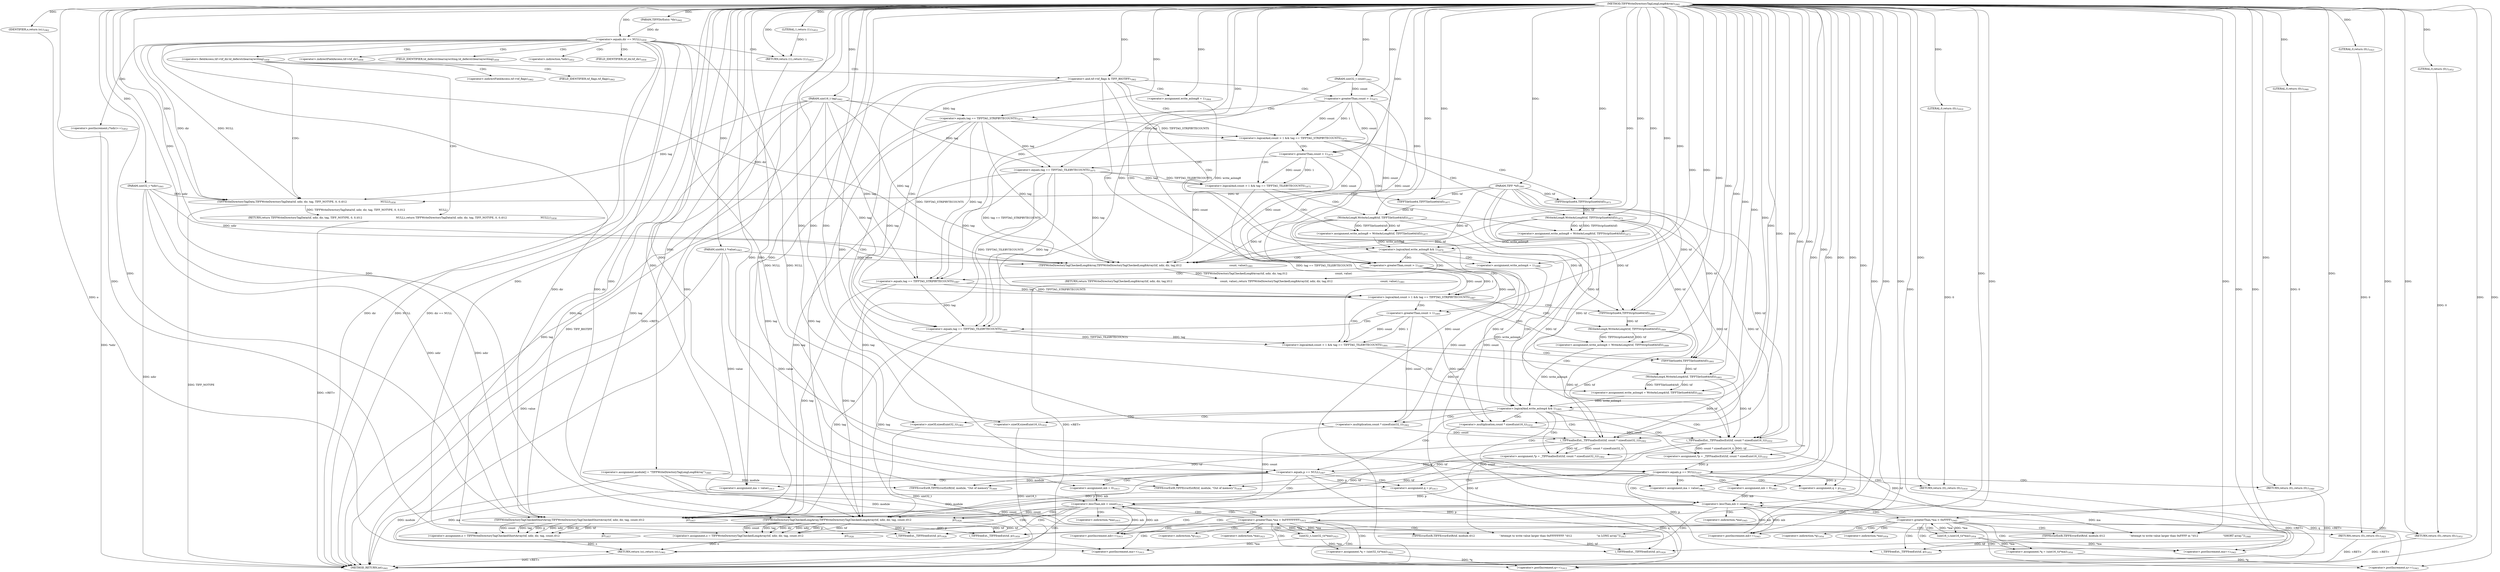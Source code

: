 digraph "TIFFWriteDirectoryTagLongLong8Array" {  
"68867" [label = <(METHOD,TIFFWriteDirectoryTagLongLong8Array)<SUB>1841</SUB>> ]
"69166" [label = <(METHOD_RETURN,int)<SUB>1841</SUB>> ]
"68868" [label = <(PARAM,TIFF *tif)<SUB>1841</SUB>> ]
"68869" [label = <(PARAM,uint32_t *ndir)<SUB>1841</SUB>> ]
"68870" [label = <(PARAM,TIFFDirEntry *dir)<SUB>1842</SUB>> ]
"68871" [label = <(PARAM,uint16_t tag)<SUB>1842</SUB>> ]
"68872" [label = <(PARAM,uint32_t count)<SUB>1843</SUB>> ]
"68873" [label = <(PARAM,uint64_t *value)<SUB>1843</SUB>> ]
"68876" [label = <(&lt;operator&gt;.assignment,module[] = &quot;TIFFWriteDirectoryTagLongLong8Array&quot;)<SUB>1845</SUB>> ]
"68964" [label = <(&lt;operator&gt;.assignment,write_aslong4 = 1)<SUB>1886</SUB>> ]
"69164" [label = <(RETURN,return (o);,return (o);)<SUB>1962</SUB>> ]
"68882" [label = <(&lt;operator&gt;.equals,dir == NULL)<SUB>1850</SUB>> ]
"68909" [label = <(&lt;operator&gt;.and,tif-&gt;tif_flags &amp; TIFF_BIGTIFF)<SUB>1862</SUB>> ]
"68968" [label = <(&lt;operator&gt;.logicalAnd,count &gt; 1 &amp;&amp; tag == TIFFTAG_STRIPBYTECOUNTS)<SUB>1887</SUB>> ]
"69000" [label = <(&lt;operator&gt;.logicalAnd,write_aslong4 &amp;&amp; 1)<SUB>1895</SUB>> ]
"69165" [label = <(IDENTIFIER,o,return (o);)<SUB>1962</SUB>> ]
"68886" [label = <(&lt;operator&gt;.postIncrement,(*ndir)++)<SUB>1852</SUB>> ]
"68889" [label = <(RETURN,return (1);,return (1);)<SUB>1853</SUB>> ]
"68898" [label = <(RETURN,return TIFFWriteDirectoryTagData(tif, ndir, dir, tag, TIFF_NOTYPE, 0, 0,\012                                         NULL);,return TIFFWriteDirectoryTagData(tif, ndir, dir, tag, TIFF_NOTYPE, 0, 0,\012                                         NULL);)<SUB>1858</SUB>> ]
"68916" [label = <(&lt;operator&gt;.assignment,write_aslong8 = 1)<SUB>1864</SUB>> ]
"68976" [label = <(&lt;operator&gt;.assignment,write_aslong4 = WriteAsLong4(tif, TIFFStripSize64(tif)))<SUB>1889</SUB>> ]
"69005" [label = <(&lt;operator&gt;.assignment,*p = _TIFFmallocExt(tif, count * sizeof(uint32_t)))<SUB>1902</SUB>> ]
"69071" [label = <(&lt;operator&gt;.assignment,o = TIFFWriteDirectoryTagCheckedLongArray(tif, ndir, dir, tag, count,\012                                                  p))<SUB>1926</SUB>> ]
"69080" [label = <(_TIFFfreeExt,_TIFFfreeExt(tif, p))<SUB>1928</SUB>> ]
"68890" [label = <(LITERAL,1,return (1);)<SUB>1853</SUB>> ]
"68899" [label = <(TIFFWriteDirectoryTagData,TIFFWriteDirectoryTagData(tif, ndir, dir, tag, TIFF_NOTYPE, 0, 0,\012                                         NULL))<SUB>1858</SUB>> ]
"68920" [label = <(&lt;operator&gt;.logicalAnd,count &gt; 1 &amp;&amp; tag == TIFFTAG_STRIPBYTECOUNTS)<SUB>1871</SUB>> ]
"68952" [label = <(&lt;operator&gt;.logicalAnd,write_aslong8 &amp;&amp; 1)<SUB>1879</SUB>> ]
"68969" [label = <(&lt;operator&gt;.greaterThan,count &gt; 1)<SUB>1887</SUB>> ]
"68972" [label = <(&lt;operator&gt;.equals,tag == TIFFTAG_STRIPBYTECOUNTS)<SUB>1887</SUB>> ]
"69017" [label = <(&lt;operator&gt;.equals,p == NULL)<SUB>1907</SUB>> ]
"69039" [label = <(&lt;operator&gt;.lessThan,mb &lt; count)<SUB>1913</SUB>> ]
"69086" [label = <(&lt;operator&gt;.assignment,*p = _TIFFmallocExt(tif, count * sizeof(uint16_t)))<SUB>1932</SUB>> ]
"69152" [label = <(&lt;operator&gt;.assignment,o = TIFFWriteDirectoryTagCheckedShortArray(tif, ndir, dir, tag, count,\012                                                   p))<SUB>1957</SUB>> ]
"69161" [label = <(_TIFFfreeExt,_TIFFfreeExt(tif, p))<SUB>1959</SUB>> ]
"68928" [label = <(&lt;operator&gt;.assignment,write_aslong8 = WriteAsLong8(tif, TIFFStripSize64(tif)))<SUB>1873</SUB>> ]
"68956" [label = <(RETURN,return TIFFWriteDirectoryTagCheckedLong8Array(tif, ndir, dir, tag,\012                                                          count, value);,return TIFFWriteDirectoryTagCheckedLong8Array(tif, ndir, dir, tag,\012                                                          count, value);)<SUB>1881</SUB>> ]
"68978" [label = <(WriteAsLong4,WriteAsLong4(tif, TIFFStripSize64(tif)))<SUB>1889</SUB>> ]
"68985" [label = <(&lt;operator&gt;.logicalAnd,count &gt; 1 &amp;&amp; tag == TIFFTAG_TILEBYTECOUNTS)<SUB>1891</SUB>> ]
"69007" [label = <(_TIFFmallocExt,_TIFFmallocExt(tif, count * sizeof(uint32_t)))<SUB>1902</SUB>> ]
"69021" [label = <(TIFFErrorExtR,TIFFErrorExtR(tif, module, &quot;Out of memory&quot;))<SUB>1909</SUB>> ]
"69025" [label = <(RETURN,return (0);,return (0);)<SUB>1910</SUB>> ]
"69043" [label = <(&lt;operator&gt;.postIncrement,ma++)<SUB>1913</SUB>> ]
"69045" [label = <(&lt;operator&gt;.postIncrement,mb++)<SUB>1913</SUB>> ]
"69047" [label = <(&lt;operator&gt;.postIncrement,q++)<SUB>1913</SUB>> ]
"69065" [label = <(&lt;operator&gt;.assignment,*q = (uint32_t)(*ma))<SUB>1923</SUB>> ]
"69073" [label = <(TIFFWriteDirectoryTagCheckedLongArray,TIFFWriteDirectoryTagCheckedLongArray(tif, ndir, dir, tag, count,\012                                                  p))<SUB>1926</SUB>> ]
"69098" [label = <(&lt;operator&gt;.equals,p == NULL)<SUB>1937</SUB>> ]
"69120" [label = <(&lt;operator&gt;.lessThan,mb &lt; count)<SUB>1943</SUB>> ]
"68921" [label = <(&lt;operator&gt;.greaterThan,count &gt; 1)<SUB>1871</SUB>> ]
"68924" [label = <(&lt;operator&gt;.equals,tag == TIFFTAG_STRIPBYTECOUNTS)<SUB>1871</SUB>> ]
"68957" [label = <(TIFFWriteDirectoryTagCheckedLong8Array,TIFFWriteDirectoryTagCheckedLong8Array(tif, ndir, dir, tag,\012                                                          count, value))<SUB>1881</SUB>> ]
"68980" [label = <(TIFFStripSize64,TIFFStripSize64(tif))<SUB>1889</SUB>> ]
"68993" [label = <(&lt;operator&gt;.assignment,write_aslong4 = WriteAsLong4(tif, TIFFTileSize64(tif)))<SUB>1893</SUB>> ]
"69009" [label = <(&lt;operator&gt;.multiplication,count * sizeof(uint32_t))<SUB>1902</SUB>> ]
"69026" [label = <(LITERAL,0,return (0);)<SUB>1910</SUB>> ]
"69030" [label = <(&lt;operator&gt;.assignment,q = p)<SUB>1913</SUB>> ]
"69033" [label = <(&lt;operator&gt;.assignment,ma = value)<SUB>1913</SUB>> ]
"69036" [label = <(&lt;operator&gt;.assignment,mb = 0)<SUB>1913</SUB>> ]
"69051" [label = <(&lt;operator&gt;.greaterThan,*ma &gt; 0xFFFFFFFF)<SUB>1915</SUB>> ]
"69088" [label = <(_TIFFmallocExt,_TIFFmallocExt(tif, count * sizeof(uint16_t)))<SUB>1932</SUB>> ]
"69102" [label = <(TIFFErrorExtR,TIFFErrorExtR(tif, module, &quot;Out of memory&quot;))<SUB>1939</SUB>> ]
"69106" [label = <(RETURN,return (0);,return (0);)<SUB>1940</SUB>> ]
"69124" [label = <(&lt;operator&gt;.postIncrement,ma++)<SUB>1943</SUB>> ]
"69126" [label = <(&lt;operator&gt;.postIncrement,mb++)<SUB>1943</SUB>> ]
"69128" [label = <(&lt;operator&gt;.postIncrement,q++)<SUB>1943</SUB>> ]
"69146" [label = <(&lt;operator&gt;.assignment,*q = (uint16_t)(*ma))<SUB>1954</SUB>> ]
"69154" [label = <(TIFFWriteDirectoryTagCheckedShortArray,TIFFWriteDirectoryTagCheckedShortArray(tif, ndir, dir, tag, count,\012                                                   p))<SUB>1957</SUB>> ]
"68930" [label = <(WriteAsLong8,WriteAsLong8(tif, TIFFStripSize64(tif)))<SUB>1873</SUB>> ]
"68937" [label = <(&lt;operator&gt;.logicalAnd,count &gt; 1 &amp;&amp; tag == TIFFTAG_TILEBYTECOUNTS)<SUB>1875</SUB>> ]
"68986" [label = <(&lt;operator&gt;.greaterThan,count &gt; 1)<SUB>1891</SUB>> ]
"68989" [label = <(&lt;operator&gt;.equals,tag == TIFFTAG_TILEBYTECOUNTS)<SUB>1891</SUB>> ]
"69011" [label = <(&lt;operator&gt;.sizeOf,sizeof(uint32_t))<SUB>1902</SUB>> ]
"69056" [label = <(TIFFErrorExtR,TIFFErrorExtR(tif, module,\012                              &quot;Attempt to write value larger than 0xFFFFFFFF &quot;\012                              &quot;in LONG array.&quot;))<SUB>1917</SUB>> ]
"69060" [label = <(_TIFFfreeExt,_TIFFfreeExt(tif, p))<SUB>1920</SUB>> ]
"69063" [label = <(RETURN,return (0);,return (0);)<SUB>1921</SUB>> ]
"69068" [label = <(uint32_t,(uint32_t)(*ma))<SUB>1923</SUB>> ]
"69090" [label = <(&lt;operator&gt;.multiplication,count * sizeof(uint16_t))<SUB>1932</SUB>> ]
"69107" [label = <(LITERAL,0,return (0);)<SUB>1940</SUB>> ]
"69111" [label = <(&lt;operator&gt;.assignment,q = p)<SUB>1943</SUB>> ]
"69114" [label = <(&lt;operator&gt;.assignment,ma = value)<SUB>1943</SUB>> ]
"69117" [label = <(&lt;operator&gt;.assignment,mb = 0)<SUB>1943</SUB>> ]
"69132" [label = <(&lt;operator&gt;.greaterThan,*ma &gt; 0xFFFF)<SUB>1945</SUB>> ]
"68932" [label = <(TIFFStripSize64,TIFFStripSize64(tif))<SUB>1873</SUB>> ]
"68945" [label = <(&lt;operator&gt;.assignment,write_aslong8 = WriteAsLong8(tif, TIFFTileSize64(tif)))<SUB>1877</SUB>> ]
"68995" [label = <(WriteAsLong4,WriteAsLong4(tif, TIFFTileSize64(tif)))<SUB>1893</SUB>> ]
"69064" [label = <(LITERAL,0,return (0);)<SUB>1921</SUB>> ]
"69092" [label = <(&lt;operator&gt;.sizeOf,sizeof(uint16_t))<SUB>1932</SUB>> ]
"69137" [label = <(TIFFErrorExtR,TIFFErrorExtR(tif, module,\012                              &quot;Attempt to write value larger than 0xFFFF in &quot;\012                              &quot;SHORT array.&quot;))<SUB>1948</SUB>> ]
"69141" [label = <(_TIFFfreeExt,_TIFFfreeExt(tif, p))<SUB>1951</SUB>> ]
"69144" [label = <(RETURN,return (0);,return (0);)<SUB>1952</SUB>> ]
"69149" [label = <(uint16_t,(uint16_t)(*ma))<SUB>1954</SUB>> ]
"68938" [label = <(&lt;operator&gt;.greaterThan,count &gt; 1)<SUB>1875</SUB>> ]
"68941" [label = <(&lt;operator&gt;.equals,tag == TIFFTAG_TILEBYTECOUNTS)<SUB>1875</SUB>> ]
"68997" [label = <(TIFFTileSize64,TIFFTileSize64(tif))<SUB>1893</SUB>> ]
"69145" [label = <(LITERAL,0,return (0);)<SUB>1952</SUB>> ]
"68947" [label = <(WriteAsLong8,WriteAsLong8(tif, TIFFTileSize64(tif)))<SUB>1877</SUB>> ]
"68949" [label = <(TIFFTileSize64,TIFFTileSize64(tif))<SUB>1877</SUB>> ]
"68892" [label = <(&lt;operator&gt;.fieldAccess,tif-&gt;tif_dir.td_deferstrilearraywriting)<SUB>1856</SUB>> ]
"68893" [label = <(&lt;operator&gt;.indirectFieldAccess,tif-&gt;tif_dir)<SUB>1856</SUB>> ]
"68896" [label = <(FIELD_IDENTIFIER,td_deferstrilearraywriting,td_deferstrilearraywriting)<SUB>1856</SUB>> ]
"68910" [label = <(&lt;operator&gt;.indirectFieldAccess,tif-&gt;tif_flags)<SUB>1862</SUB>> ]
"68887" [label = <(&lt;operator&gt;.indirection,*ndir)<SUB>1852</SUB>> ]
"68895" [label = <(FIELD_IDENTIFIER,tif_dir,tif_dir)<SUB>1856</SUB>> ]
"68912" [label = <(FIELD_IDENTIFIER,tif_flags,tif_flags)<SUB>1862</SUB>> ]
"69066" [label = <(&lt;operator&gt;.indirection,*q)<SUB>1923</SUB>> ]
"69052" [label = <(&lt;operator&gt;.indirection,*ma)<SUB>1915</SUB>> ]
"69069" [label = <(&lt;operator&gt;.indirection,*ma)<SUB>1923</SUB>> ]
"69147" [label = <(&lt;operator&gt;.indirection,*q)<SUB>1954</SUB>> ]
"69133" [label = <(&lt;operator&gt;.indirection,*ma)<SUB>1945</SUB>> ]
"69150" [label = <(&lt;operator&gt;.indirection,*ma)<SUB>1954</SUB>> ]
  "68956" -> "69166"  [ label = "DDG: &lt;RET&gt;"] 
  "69063" -> "69166"  [ label = "DDG: &lt;RET&gt;"] 
  "69164" -> "69166"  [ label = "DDG: &lt;RET&gt;"] 
  "69106" -> "69166"  [ label = "DDG: &lt;RET&gt;"] 
  "68898" -> "69166"  [ label = "DDG: &lt;RET&gt;"] 
  "68889" -> "69166"  [ label = "DDG: &lt;RET&gt;"] 
  "69144" -> "69166"  [ label = "DDG: &lt;RET&gt;"] 
  "69025" -> "69166"  [ label = "DDG: &lt;RET&gt;"] 
  "68868" -> "69166"  [ label = "DDG: tif"] 
  "68869" -> "69166"  [ label = "DDG: ndir"] 
  "68871" -> "69166"  [ label = "DDG: tag"] 
  "68872" -> "69166"  [ label = "DDG: count"] 
  "68873" -> "69166"  [ label = "DDG: value"] 
  "68876" -> "69166"  [ label = "DDG: module"] 
  "68882" -> "69166"  [ label = "DDG: dir"] 
  "68882" -> "69166"  [ label = "DDG: NULL"] 
  "68882" -> "69166"  [ label = "DDG: dir == NULL"] 
  "68886" -> "69166"  [ label = "DDG: *ndir"] 
  "68899" -> "69166"  [ label = "DDG: TIFF_NOTYPE"] 
  "69011" -> "69166"  [ label = "DDG: uint32_t"] 
  "68909" -> "69166"  [ label = "DDG: TIFF_BIGTIFF"] 
  "69092" -> "69166"  [ label = "DDG: uint16_t"] 
  "68867" -> "68868"  [ label = "DDG: "] 
  "68867" -> "68869"  [ label = "DDG: "] 
  "68867" -> "68870"  [ label = "DDG: "] 
  "68867" -> "68871"  [ label = "DDG: "] 
  "68867" -> "68872"  [ label = "DDG: "] 
  "68867" -> "68873"  [ label = "DDG: "] 
  "68867" -> "68876"  [ label = "DDG: "] 
  "68867" -> "68964"  [ label = "DDG: "] 
  "69165" -> "69164"  [ label = "DDG: o"] 
  "69071" -> "69164"  [ label = "DDG: o"] 
  "69152" -> "69164"  [ label = "DDG: o"] 
  "68867" -> "69165"  [ label = "DDG: "] 
  "68870" -> "68882"  [ label = "DDG: dir"] 
  "68867" -> "68882"  [ label = "DDG: "] 
  "68890" -> "68889"  [ label = "DDG: 1"] 
  "68867" -> "68889"  [ label = "DDG: "] 
  "68899" -> "68898"  [ label = "DDG: TIFFWriteDirectoryTagData(tif, ndir, dir, tag, TIFF_NOTYPE, 0, 0,\012                                         NULL)"] 
  "68867" -> "68909"  [ label = "DDG: "] 
  "68867" -> "68916"  [ label = "DDG: "] 
  "68969" -> "68968"  [ label = "DDG: count"] 
  "68969" -> "68968"  [ label = "DDG: 1"] 
  "68920" -> "68968"  [ label = "DDG: tag == TIFFTAG_STRIPBYTECOUNTS"] 
  "68972" -> "68968"  [ label = "DDG: tag"] 
  "68972" -> "68968"  [ label = "DDG: TIFFTAG_STRIPBYTECOUNTS"] 
  "68978" -> "68976"  [ label = "DDG: tif"] 
  "68978" -> "68976"  [ label = "DDG: TIFFStripSize64(tif)"] 
  "68964" -> "69000"  [ label = "DDG: write_aslong4"] 
  "68993" -> "69000"  [ label = "DDG: write_aslong4"] 
  "68976" -> "69000"  [ label = "DDG: write_aslong4"] 
  "68867" -> "69000"  [ label = "DDG: "] 
  "69007" -> "69005"  [ label = "DDG: tif"] 
  "69007" -> "69005"  [ label = "DDG: count * sizeof(uint32_t)"] 
  "69073" -> "69071"  [ label = "DDG: tif"] 
  "69073" -> "69071"  [ label = "DDG: count"] 
  "69073" -> "69071"  [ label = "DDG: tag"] 
  "69073" -> "69071"  [ label = "DDG: dir"] 
  "69073" -> "69071"  [ label = "DDG: ndir"] 
  "69073" -> "69071"  [ label = "DDG: p"] 
  "68867" -> "68890"  [ label = "DDG: "] 
  "68921" -> "68969"  [ label = "DDG: count"] 
  "68938" -> "68969"  [ label = "DDG: count"] 
  "68872" -> "68969"  [ label = "DDG: count"] 
  "68867" -> "68969"  [ label = "DDG: "] 
  "68924" -> "68972"  [ label = "DDG: tag"] 
  "68941" -> "68972"  [ label = "DDG: tag"] 
  "68871" -> "68972"  [ label = "DDG: tag"] 
  "68867" -> "68972"  [ label = "DDG: "] 
  "68924" -> "68972"  [ label = "DDG: TIFFTAG_STRIPBYTECOUNTS"] 
  "68867" -> "68976"  [ label = "DDG: "] 
  "68867" -> "69005"  [ label = "DDG: "] 
  "68867" -> "69071"  [ label = "DDG: "] 
  "69073" -> "69080"  [ label = "DDG: tif"] 
  "68867" -> "69080"  [ label = "DDG: "] 
  "69073" -> "69080"  [ label = "DDG: p"] 
  "69088" -> "69086"  [ label = "DDG: tif"] 
  "69088" -> "69086"  [ label = "DDG: count * sizeof(uint16_t)"] 
  "69154" -> "69152"  [ label = "DDG: ndir"] 
  "69154" -> "69152"  [ label = "DDG: dir"] 
  "69154" -> "69152"  [ label = "DDG: tif"] 
  "69154" -> "69152"  [ label = "DDG: count"] 
  "69154" -> "69152"  [ label = "DDG: tag"] 
  "69154" -> "69152"  [ label = "DDG: p"] 
  "68868" -> "68899"  [ label = "DDG: tif"] 
  "68867" -> "68899"  [ label = "DDG: "] 
  "68869" -> "68899"  [ label = "DDG: ndir"] 
  "68882" -> "68899"  [ label = "DDG: dir"] 
  "68871" -> "68899"  [ label = "DDG: tag"] 
  "68882" -> "68899"  [ label = "DDG: NULL"] 
  "68921" -> "68920"  [ label = "DDG: count"] 
  "68921" -> "68920"  [ label = "DDG: 1"] 
  "68924" -> "68920"  [ label = "DDG: tag"] 
  "68924" -> "68920"  [ label = "DDG: TIFFTAG_STRIPBYTECOUNTS"] 
  "68930" -> "68928"  [ label = "DDG: tif"] 
  "68930" -> "68928"  [ label = "DDG: TIFFStripSize64(tif)"] 
  "68916" -> "68952"  [ label = "DDG: write_aslong8"] 
  "68945" -> "68952"  [ label = "DDG: write_aslong8"] 
  "68928" -> "68952"  [ label = "DDG: write_aslong8"] 
  "68867" -> "68952"  [ label = "DDG: "] 
  "68957" -> "68956"  [ label = "DDG: TIFFWriteDirectoryTagCheckedLong8Array(tif, ndir, dir, tag,\012                                                          count, value)"] 
  "68980" -> "68978"  [ label = "DDG: tif"] 
  "68867" -> "68978"  [ label = "DDG: "] 
  "68947" -> "69007"  [ label = "DDG: tif"] 
  "68930" -> "69007"  [ label = "DDG: tif"] 
  "68995" -> "69007"  [ label = "DDG: tif"] 
  "68978" -> "69007"  [ label = "DDG: tif"] 
  "68868" -> "69007"  [ label = "DDG: tif"] 
  "68867" -> "69007"  [ label = "DDG: "] 
  "69009" -> "69007"  [ label = "DDG: count"] 
  "69005" -> "69017"  [ label = "DDG: p"] 
  "68867" -> "69017"  [ label = "DDG: "] 
  "68882" -> "69017"  [ label = "DDG: NULL"] 
  "69026" -> "69025"  [ label = "DDG: 0"] 
  "68867" -> "69025"  [ label = "DDG: "] 
  "69036" -> "69039"  [ label = "DDG: mb"] 
  "69045" -> "69039"  [ label = "DDG: mb"] 
  "68867" -> "69039"  [ label = "DDG: "] 
  "69009" -> "69039"  [ label = "DDG: count"] 
  "69068" -> "69065"  [ label = "DDG: *ma"] 
  "69007" -> "69073"  [ label = "DDG: tif"] 
  "68867" -> "69073"  [ label = "DDG: "] 
  "68869" -> "69073"  [ label = "DDG: ndir"] 
  "68882" -> "69073"  [ label = "DDG: dir"] 
  "68924" -> "69073"  [ label = "DDG: tag"] 
  "68941" -> "69073"  [ label = "DDG: tag"] 
  "68972" -> "69073"  [ label = "DDG: tag"] 
  "68989" -> "69073"  [ label = "DDG: tag"] 
  "68871" -> "69073"  [ label = "DDG: tag"] 
  "69039" -> "69073"  [ label = "DDG: count"] 
  "69017" -> "69073"  [ label = "DDG: p"] 
  "68867" -> "69086"  [ label = "DDG: "] 
  "68867" -> "69152"  [ label = "DDG: "] 
  "69154" -> "69161"  [ label = "DDG: tif"] 
  "68867" -> "69161"  [ label = "DDG: "] 
  "69154" -> "69161"  [ label = "DDG: p"] 
  "68872" -> "68921"  [ label = "DDG: count"] 
  "68867" -> "68921"  [ label = "DDG: "] 
  "68871" -> "68924"  [ label = "DDG: tag"] 
  "68867" -> "68924"  [ label = "DDG: "] 
  "68867" -> "68928"  [ label = "DDG: "] 
  "68947" -> "68980"  [ label = "DDG: tif"] 
  "68930" -> "68980"  [ label = "DDG: tif"] 
  "68868" -> "68980"  [ label = "DDG: tif"] 
  "68867" -> "68980"  [ label = "DDG: "] 
  "68986" -> "68985"  [ label = "DDG: count"] 
  "68986" -> "68985"  [ label = "DDG: 1"] 
  "68937" -> "68985"  [ label = "DDG: tag == TIFFTAG_TILEBYTECOUNTS"] 
  "68989" -> "68985"  [ label = "DDG: tag"] 
  "68989" -> "68985"  [ label = "DDG: TIFFTAG_TILEBYTECOUNTS"] 
  "68995" -> "68993"  [ label = "DDG: tif"] 
  "68995" -> "68993"  [ label = "DDG: TIFFTileSize64(tif)"] 
  "68969" -> "69009"  [ label = "DDG: count"] 
  "68986" -> "69009"  [ label = "DDG: count"] 
  "68867" -> "69009"  [ label = "DDG: "] 
  "69007" -> "69021"  [ label = "DDG: tif"] 
  "68867" -> "69021"  [ label = "DDG: "] 
  "68876" -> "69021"  [ label = "DDG: module"] 
  "68867" -> "69026"  [ label = "DDG: "] 
  "69017" -> "69030"  [ label = "DDG: p"] 
  "68867" -> "69030"  [ label = "DDG: "] 
  "68873" -> "69033"  [ label = "DDG: value"] 
  "68867" -> "69033"  [ label = "DDG: "] 
  "68867" -> "69036"  [ label = "DDG: "] 
  "69033" -> "69043"  [ label = "DDG: ma"] 
  "69068" -> "69043"  [ label = "DDG: *ma"] 
  "68867" -> "69043"  [ label = "DDG: "] 
  "69039" -> "69045"  [ label = "DDG: mb"] 
  "68867" -> "69045"  [ label = "DDG: "] 
  "69030" -> "69047"  [ label = "DDG: q"] 
  "69065" -> "69047"  [ label = "DDG: *q"] 
  "68867" -> "69047"  [ label = "DDG: "] 
  "68947" -> "69088"  [ label = "DDG: tif"] 
  "68930" -> "69088"  [ label = "DDG: tif"] 
  "68995" -> "69088"  [ label = "DDG: tif"] 
  "68978" -> "69088"  [ label = "DDG: tif"] 
  "68868" -> "69088"  [ label = "DDG: tif"] 
  "68867" -> "69088"  [ label = "DDG: "] 
  "69090" -> "69088"  [ label = "DDG: count"] 
  "69086" -> "69098"  [ label = "DDG: p"] 
  "68867" -> "69098"  [ label = "DDG: "] 
  "68882" -> "69098"  [ label = "DDG: NULL"] 
  "69107" -> "69106"  [ label = "DDG: 0"] 
  "68867" -> "69106"  [ label = "DDG: "] 
  "69117" -> "69120"  [ label = "DDG: mb"] 
  "69126" -> "69120"  [ label = "DDG: mb"] 
  "68867" -> "69120"  [ label = "DDG: "] 
  "69090" -> "69120"  [ label = "DDG: count"] 
  "69149" -> "69146"  [ label = "DDG: *ma"] 
  "69088" -> "69154"  [ label = "DDG: tif"] 
  "68867" -> "69154"  [ label = "DDG: "] 
  "68869" -> "69154"  [ label = "DDG: ndir"] 
  "68882" -> "69154"  [ label = "DDG: dir"] 
  "68924" -> "69154"  [ label = "DDG: tag"] 
  "68941" -> "69154"  [ label = "DDG: tag"] 
  "68972" -> "69154"  [ label = "DDG: tag"] 
  "68989" -> "69154"  [ label = "DDG: tag"] 
  "68871" -> "69154"  [ label = "DDG: tag"] 
  "69120" -> "69154"  [ label = "DDG: count"] 
  "69098" -> "69154"  [ label = "DDG: p"] 
  "68932" -> "68930"  [ label = "DDG: tif"] 
  "68867" -> "68930"  [ label = "DDG: "] 
  "68947" -> "68957"  [ label = "DDG: tif"] 
  "68930" -> "68957"  [ label = "DDG: tif"] 
  "68868" -> "68957"  [ label = "DDG: tif"] 
  "68867" -> "68957"  [ label = "DDG: "] 
  "68869" -> "68957"  [ label = "DDG: ndir"] 
  "68882" -> "68957"  [ label = "DDG: dir"] 
  "68924" -> "68957"  [ label = "DDG: tag"] 
  "68941" -> "68957"  [ label = "DDG: tag"] 
  "68871" -> "68957"  [ label = "DDG: tag"] 
  "68921" -> "68957"  [ label = "DDG: count"] 
  "68938" -> "68957"  [ label = "DDG: count"] 
  "68873" -> "68957"  [ label = "DDG: value"] 
  "68969" -> "68986"  [ label = "DDG: count"] 
  "68867" -> "68986"  [ label = "DDG: "] 
  "68924" -> "68989"  [ label = "DDG: tag"] 
  "68941" -> "68989"  [ label = "DDG: tag"] 
  "68972" -> "68989"  [ label = "DDG: tag"] 
  "68871" -> "68989"  [ label = "DDG: tag"] 
  "68867" -> "68989"  [ label = "DDG: "] 
  "68941" -> "68989"  [ label = "DDG: TIFFTAG_TILEBYTECOUNTS"] 
  "68867" -> "68993"  [ label = "DDG: "] 
  "68867" -> "69011"  [ label = "DDG: "] 
  "69068" -> "69051"  [ label = "DDG: *ma"] 
  "68867" -> "69051"  [ label = "DDG: "] 
  "69064" -> "69063"  [ label = "DDG: 0"] 
  "68867" -> "69063"  [ label = "DDG: "] 
  "69051" -> "69068"  [ label = "DDG: *ma"] 
  "68969" -> "69090"  [ label = "DDG: count"] 
  "68986" -> "69090"  [ label = "DDG: count"] 
  "68867" -> "69090"  [ label = "DDG: "] 
  "69088" -> "69102"  [ label = "DDG: tif"] 
  "68867" -> "69102"  [ label = "DDG: "] 
  "68876" -> "69102"  [ label = "DDG: module"] 
  "68867" -> "69107"  [ label = "DDG: "] 
  "69098" -> "69111"  [ label = "DDG: p"] 
  "68867" -> "69111"  [ label = "DDG: "] 
  "68873" -> "69114"  [ label = "DDG: value"] 
  "68867" -> "69114"  [ label = "DDG: "] 
  "68867" -> "69117"  [ label = "DDG: "] 
  "69114" -> "69124"  [ label = "DDG: ma"] 
  "69149" -> "69124"  [ label = "DDG: *ma"] 
  "68867" -> "69124"  [ label = "DDG: "] 
  "69120" -> "69126"  [ label = "DDG: mb"] 
  "68867" -> "69126"  [ label = "DDG: "] 
  "69111" -> "69128"  [ label = "DDG: q"] 
  "69146" -> "69128"  [ label = "DDG: *q"] 
  "68867" -> "69128"  [ label = "DDG: "] 
  "68868" -> "68932"  [ label = "DDG: tif"] 
  "68867" -> "68932"  [ label = "DDG: "] 
  "68938" -> "68937"  [ label = "DDG: count"] 
  "68938" -> "68937"  [ label = "DDG: 1"] 
  "68941" -> "68937"  [ label = "DDG: tag"] 
  "68941" -> "68937"  [ label = "DDG: TIFFTAG_TILEBYTECOUNTS"] 
  "68947" -> "68945"  [ label = "DDG: tif"] 
  "68947" -> "68945"  [ label = "DDG: TIFFTileSize64(tif)"] 
  "68997" -> "68995"  [ label = "DDG: tif"] 
  "68867" -> "68995"  [ label = "DDG: "] 
  "69007" -> "69056"  [ label = "DDG: tif"] 
  "68867" -> "69056"  [ label = "DDG: "] 
  "68876" -> "69056"  [ label = "DDG: module"] 
  "69056" -> "69060"  [ label = "DDG: tif"] 
  "68867" -> "69060"  [ label = "DDG: "] 
  "69017" -> "69060"  [ label = "DDG: p"] 
  "68867" -> "69064"  [ label = "DDG: "] 
  "68867" -> "69092"  [ label = "DDG: "] 
  "69149" -> "69132"  [ label = "DDG: *ma"] 
  "68867" -> "69132"  [ label = "DDG: "] 
  "69145" -> "69144"  [ label = "DDG: 0"] 
  "68867" -> "69144"  [ label = "DDG: "] 
  "69132" -> "69149"  [ label = "DDG: *ma"] 
  "68921" -> "68938"  [ label = "DDG: count"] 
  "68867" -> "68938"  [ label = "DDG: "] 
  "68924" -> "68941"  [ label = "DDG: tag"] 
  "68871" -> "68941"  [ label = "DDG: tag"] 
  "68867" -> "68941"  [ label = "DDG: "] 
  "68867" -> "68945"  [ label = "DDG: "] 
  "68947" -> "68997"  [ label = "DDG: tif"] 
  "68930" -> "68997"  [ label = "DDG: tif"] 
  "68868" -> "68997"  [ label = "DDG: tif"] 
  "68867" -> "68997"  [ label = "DDG: "] 
  "69088" -> "69137"  [ label = "DDG: tif"] 
  "68867" -> "69137"  [ label = "DDG: "] 
  "68876" -> "69137"  [ label = "DDG: module"] 
  "69137" -> "69141"  [ label = "DDG: tif"] 
  "68867" -> "69141"  [ label = "DDG: "] 
  "69098" -> "69141"  [ label = "DDG: p"] 
  "68867" -> "69145"  [ label = "DDG: "] 
  "68949" -> "68947"  [ label = "DDG: tif"] 
  "68867" -> "68947"  [ label = "DDG: "] 
  "68868" -> "68949"  [ label = "DDG: tif"] 
  "68867" -> "68949"  [ label = "DDG: "] 
  "68882" -> "68886"  [ label = "CDG: "] 
  "68882" -> "68895"  [ label = "CDG: "] 
  "68882" -> "68893"  [ label = "CDG: "] 
  "68882" -> "68896"  [ label = "CDG: "] 
  "68882" -> "68892"  [ label = "CDG: "] 
  "68882" -> "68887"  [ label = "CDG: "] 
  "68882" -> "68889"  [ label = "CDG: "] 
  "68892" -> "68909"  [ label = "CDG: "] 
  "68892" -> "68910"  [ label = "CDG: "] 
  "68892" -> "68912"  [ label = "CDG: "] 
  "68892" -> "68898"  [ label = "CDG: "] 
  "68892" -> "68899"  [ label = "CDG: "] 
  "68909" -> "68916"  [ label = "CDG: "] 
  "68909" -> "68964"  [ label = "CDG: "] 
  "68909" -> "69000"  [ label = "CDG: "] 
  "68909" -> "68921"  [ label = "CDG: "] 
  "68909" -> "68968"  [ label = "CDG: "] 
  "68909" -> "68969"  [ label = "CDG: "] 
  "68909" -> "68952"  [ label = "CDG: "] 
  "68909" -> "68920"  [ label = "CDG: "] 
  "68968" -> "68985"  [ label = "CDG: "] 
  "68968" -> "68986"  [ label = "CDG: "] 
  "68968" -> "68980"  [ label = "CDG: "] 
  "68968" -> "68976"  [ label = "CDG: "] 
  "68968" -> "68978"  [ label = "CDG: "] 
  "69000" -> "69005"  [ label = "CDG: "] 
  "69000" -> "69017"  [ label = "CDG: "] 
  "69000" -> "69098"  [ label = "CDG: "] 
  "69000" -> "69011"  [ label = "CDG: "] 
  "69000" -> "69090"  [ label = "CDG: "] 
  "69000" -> "69007"  [ label = "CDG: "] 
  "69000" -> "69088"  [ label = "CDG: "] 
  "69000" -> "69086"  [ label = "CDG: "] 
  "69000" -> "69009"  [ label = "CDG: "] 
  "69000" -> "69092"  [ label = "CDG: "] 
  "68969" -> "68972"  [ label = "CDG: "] 
  "68920" -> "68938"  [ label = "CDG: "] 
  "68920" -> "68937"  [ label = "CDG: "] 
  "68920" -> "68932"  [ label = "CDG: "] 
  "68920" -> "68928"  [ label = "CDG: "] 
  "68920" -> "68930"  [ label = "CDG: "] 
  "68952" -> "68964"  [ label = "CDG: "] 
  "68952" -> "68956"  [ label = "CDG: "] 
  "68952" -> "69000"  [ label = "CDG: "] 
  "68952" -> "68968"  [ label = "CDG: "] 
  "68952" -> "68957"  [ label = "CDG: "] 
  "68952" -> "68969"  [ label = "CDG: "] 
  "69017" -> "69033"  [ label = "CDG: "] 
  "69017" -> "69025"  [ label = "CDG: "] 
  "69017" -> "69021"  [ label = "CDG: "] 
  "69017" -> "69030"  [ label = "CDG: "] 
  "69017" -> "69039"  [ label = "CDG: "] 
  "69017" -> "69036"  [ label = "CDG: "] 
  "69039" -> "69051"  [ label = "CDG: "] 
  "69039" -> "69080"  [ label = "CDG: "] 
  "69039" -> "69073"  [ label = "CDG: "] 
  "69039" -> "69052"  [ label = "CDG: "] 
  "69039" -> "69164"  [ label = "CDG: "] 
  "69039" -> "69071"  [ label = "CDG: "] 
  "68921" -> "68924"  [ label = "CDG: "] 
  "68985" -> "68997"  [ label = "CDG: "] 
  "68985" -> "68993"  [ label = "CDG: "] 
  "68985" -> "68995"  [ label = "CDG: "] 
  "69098" -> "69106"  [ label = "CDG: "] 
  "69098" -> "69120"  [ label = "CDG: "] 
  "69098" -> "69117"  [ label = "CDG: "] 
  "69098" -> "69111"  [ label = "CDG: "] 
  "69098" -> "69102"  [ label = "CDG: "] 
  "69098" -> "69114"  [ label = "CDG: "] 
  "69120" -> "69154"  [ label = "CDG: "] 
  "69120" -> "69161"  [ label = "CDG: "] 
  "69120" -> "69152"  [ label = "CDG: "] 
  "69120" -> "69132"  [ label = "CDG: "] 
  "69120" -> "69164"  [ label = "CDG: "] 
  "69120" -> "69133"  [ label = "CDG: "] 
  "68986" -> "68989"  [ label = "CDG: "] 
  "69051" -> "69065"  [ label = "CDG: "] 
  "69051" -> "69063"  [ label = "CDG: "] 
  "69051" -> "69047"  [ label = "CDG: "] 
  "69051" -> "69068"  [ label = "CDG: "] 
  "69051" -> "69043"  [ label = "CDG: "] 
  "69051" -> "69069"  [ label = "CDG: "] 
  "69051" -> "69039"  [ label = "CDG: "] 
  "69051" -> "69066"  [ label = "CDG: "] 
  "69051" -> "69056"  [ label = "CDG: "] 
  "69051" -> "69060"  [ label = "CDG: "] 
  "69051" -> "69045"  [ label = "CDG: "] 
  "68937" -> "68945"  [ label = "CDG: "] 
  "68937" -> "68947"  [ label = "CDG: "] 
  "68937" -> "68949"  [ label = "CDG: "] 
  "69132" -> "69146"  [ label = "CDG: "] 
  "69132" -> "69126"  [ label = "CDG: "] 
  "69132" -> "69141"  [ label = "CDG: "] 
  "69132" -> "69120"  [ label = "CDG: "] 
  "69132" -> "69137"  [ label = "CDG: "] 
  "69132" -> "69149"  [ label = "CDG: "] 
  "69132" -> "69144"  [ label = "CDG: "] 
  "69132" -> "69150"  [ label = "CDG: "] 
  "69132" -> "69147"  [ label = "CDG: "] 
  "69132" -> "69128"  [ label = "CDG: "] 
  "69132" -> "69124"  [ label = "CDG: "] 
  "68938" -> "68941"  [ label = "CDG: "] 
}
